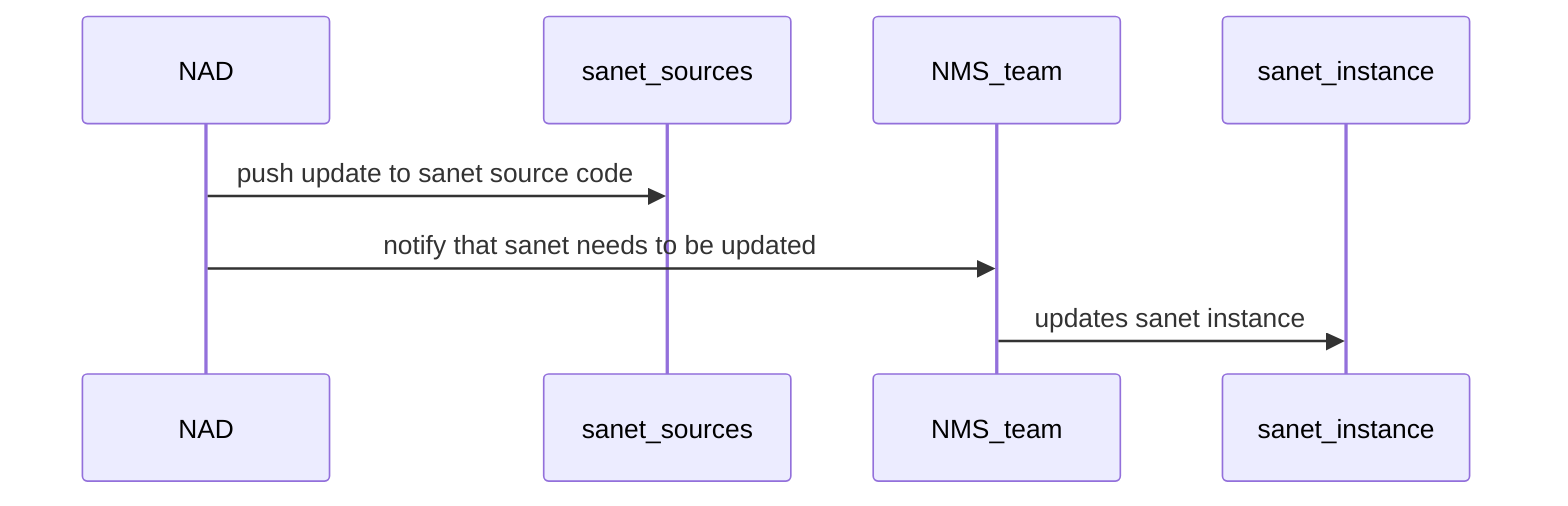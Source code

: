 sequenceDiagram
participant NAD
participant sanet_sources
participant NMS_team
participant sanet_instance
NAD ->> sanet_sources: push update to sanet source code
NAD ->> NMS_team: notify that sanet needs to be updated
NMS_team ->> sanet_instance: updates sanet instance
